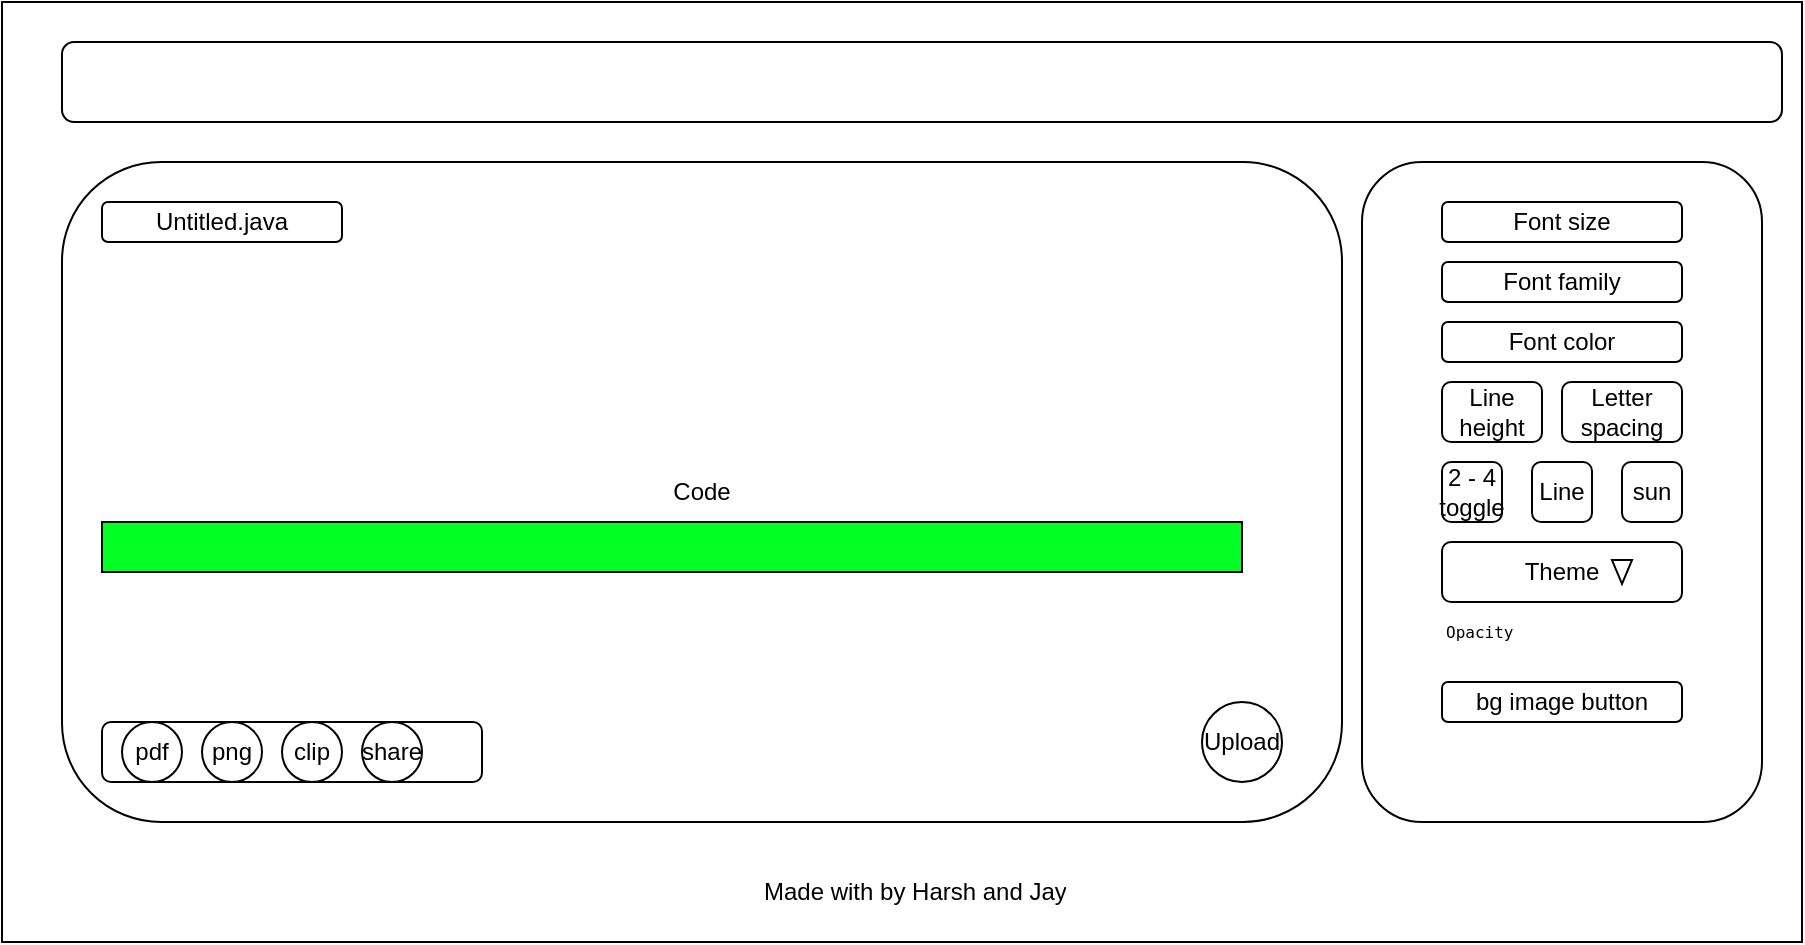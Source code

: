 <mxfile>
    <diagram id="-Lv3-TK4_qtdGH3zqlui" name="Page-1">
        <mxGraphModel dx="1163" dy="450" grid="1" gridSize="10" guides="1" tooltips="1" connect="1" arrows="1" fold="1" page="1" pageScale="1" pageWidth="1100" pageHeight="850" math="0" shadow="0">
            <root>
                <mxCell id="0"/>
                <mxCell id="1" parent="0"/>
                <mxCell id="7" value="" style="rounded=0;whiteSpace=wrap;html=1;" vertex="1" parent="1">
                    <mxGeometry x="60" y="90" width="900" height="470" as="geometry"/>
                </mxCell>
                <mxCell id="8" value="" style="rounded=1;whiteSpace=wrap;html=1;" vertex="1" parent="1">
                    <mxGeometry x="90" y="110" width="860" height="40" as="geometry"/>
                </mxCell>
                <mxCell id="9" value="Code" style="rounded=1;whiteSpace=wrap;html=1;" vertex="1" parent="1">
                    <mxGeometry x="90" y="170" width="640" height="330" as="geometry"/>
                </mxCell>
                <mxCell id="12" value="Upload" style="ellipse;whiteSpace=wrap;html=1;aspect=fixed;" vertex="1" parent="1">
                    <mxGeometry x="660" y="440" width="40" height="40" as="geometry"/>
                </mxCell>
                <mxCell id="13" value="Untitled.java" style="rounded=1;whiteSpace=wrap;html=1;" vertex="1" parent="1">
                    <mxGeometry x="110" y="190" width="120" height="20" as="geometry"/>
                </mxCell>
                <mxCell id="15" value="" style="rounded=1;whiteSpace=wrap;html=1;" vertex="1" parent="1">
                    <mxGeometry x="110" y="450" width="190" height="30" as="geometry"/>
                </mxCell>
                <mxCell id="16" value="pdf" style="ellipse;whiteSpace=wrap;html=1;aspect=fixed;" vertex="1" parent="1">
                    <mxGeometry x="120" y="450" width="30" height="30" as="geometry"/>
                </mxCell>
                <mxCell id="17" value="png" style="ellipse;whiteSpace=wrap;html=1;aspect=fixed;" vertex="1" parent="1">
                    <mxGeometry x="160" y="450" width="30" height="30" as="geometry"/>
                </mxCell>
                <mxCell id="18" value="clip" style="ellipse;whiteSpace=wrap;html=1;aspect=fixed;" vertex="1" parent="1">
                    <mxGeometry x="200" y="450" width="30" height="30" as="geometry"/>
                </mxCell>
                <mxCell id="19" value="share" style="ellipse;whiteSpace=wrap;html=1;aspect=fixed;" vertex="1" parent="1">
                    <mxGeometry x="240" y="450" width="30" height="30" as="geometry"/>
                </mxCell>
                <mxCell id="20" value="" style="rounded=1;whiteSpace=wrap;html=1;" vertex="1" parent="1">
                    <mxGeometry x="740" y="170" width="200" height="330" as="geometry"/>
                </mxCell>
                <mxCell id="22" value="Font size" style="rounded=1;whiteSpace=wrap;html=1;" vertex="1" parent="1">
                    <mxGeometry x="780" y="190" width="120" height="20" as="geometry"/>
                </mxCell>
                <mxCell id="23" value="Line height" style="rounded=1;whiteSpace=wrap;html=1;" vertex="1" parent="1">
                    <mxGeometry x="780" y="280" width="50" height="30" as="geometry"/>
                </mxCell>
                <mxCell id="24" value="Letter spacing" style="rounded=1;whiteSpace=wrap;html=1;" vertex="1" parent="1">
                    <mxGeometry x="840" y="280" width="60" height="30" as="geometry"/>
                </mxCell>
                <mxCell id="25" value="2 - 4 toggle" style="rounded=1;whiteSpace=wrap;html=1;" vertex="1" parent="1">
                    <mxGeometry x="780" y="320" width="30" height="30" as="geometry"/>
                </mxCell>
                <mxCell id="26" value="Font family" style="rounded=1;whiteSpace=wrap;html=1;" vertex="1" parent="1">
                    <mxGeometry x="780" y="220" width="120" height="20" as="geometry"/>
                </mxCell>
                <mxCell id="27" value="Line" style="rounded=1;whiteSpace=wrap;html=1;" vertex="1" parent="1">
                    <mxGeometry x="825" y="320" width="30" height="30" as="geometry"/>
                </mxCell>
                <mxCell id="28" value="Theme" style="rounded=1;whiteSpace=wrap;html=1;" vertex="1" parent="1">
                    <mxGeometry x="780" y="360" width="120" height="30" as="geometry"/>
                </mxCell>
                <mxCell id="31" value="&lt;pre style=&quot;margin-top: 0px;&quot;&gt;&lt;font style=&quot;font-size: 8px;&quot;&gt;Opacity&lt;/font&gt;&lt;/pre&gt;&lt;pre style=&quot;margin-top: 0px;&quot;&gt;&lt;font style=&quot;font-size: 8px;&quot;&gt;---------------------------&lt;/font&gt;&lt;/pre&gt;" style="text;html=1;whiteSpace=wrap;overflow=hidden;rounded=0;align=left;" vertex="1" parent="1">
                    <mxGeometry x="780" y="390" width="120" height="30" as="geometry"/>
                </mxCell>
                <mxCell id="34" value="bg image button" style="rounded=1;whiteSpace=wrap;html=1;" vertex="1" parent="1">
                    <mxGeometry x="780" y="430" width="120" height="20" as="geometry"/>
                </mxCell>
                <mxCell id="35" value="Font color" style="rounded=1;whiteSpace=wrap;html=1;" vertex="1" parent="1">
                    <mxGeometry x="780" y="250" width="120" height="20" as="geometry"/>
                </mxCell>
                <mxCell id="36" value="sun" style="rounded=1;whiteSpace=wrap;html=1;" vertex="1" parent="1">
                    <mxGeometry x="870" y="320" width="30" height="30" as="geometry"/>
                </mxCell>
                <mxCell id="37" value="" style="triangle;whiteSpace=wrap;html=1;direction=south;" vertex="1" parent="1">
                    <mxGeometry x="865" y="369.06" width="10" height="11.88" as="geometry"/>
                </mxCell>
                <mxCell id="38" value="Made with by Harsh and Jay" style="text;strokeColor=none;fillColor=none;align=left;verticalAlign=middle;spacingLeft=4;spacingRight=4;overflow=hidden;points=[[0,0.5],[1,0.5]];portConstraint=eastwest;rotatable=0;whiteSpace=wrap;html=1;" vertex="1" parent="1">
                    <mxGeometry x="435" y="520" width="170" height="30" as="geometry"/>
                </mxCell>
                <mxCell id="39" value="" style="whiteSpace=wrap;html=1;fillColor=#04FF24;" vertex="1" parent="1">
                    <mxGeometry x="110" y="350" width="570" height="25" as="geometry"/>
                </mxCell>
            </root>
        </mxGraphModel>
    </diagram>
</mxfile>